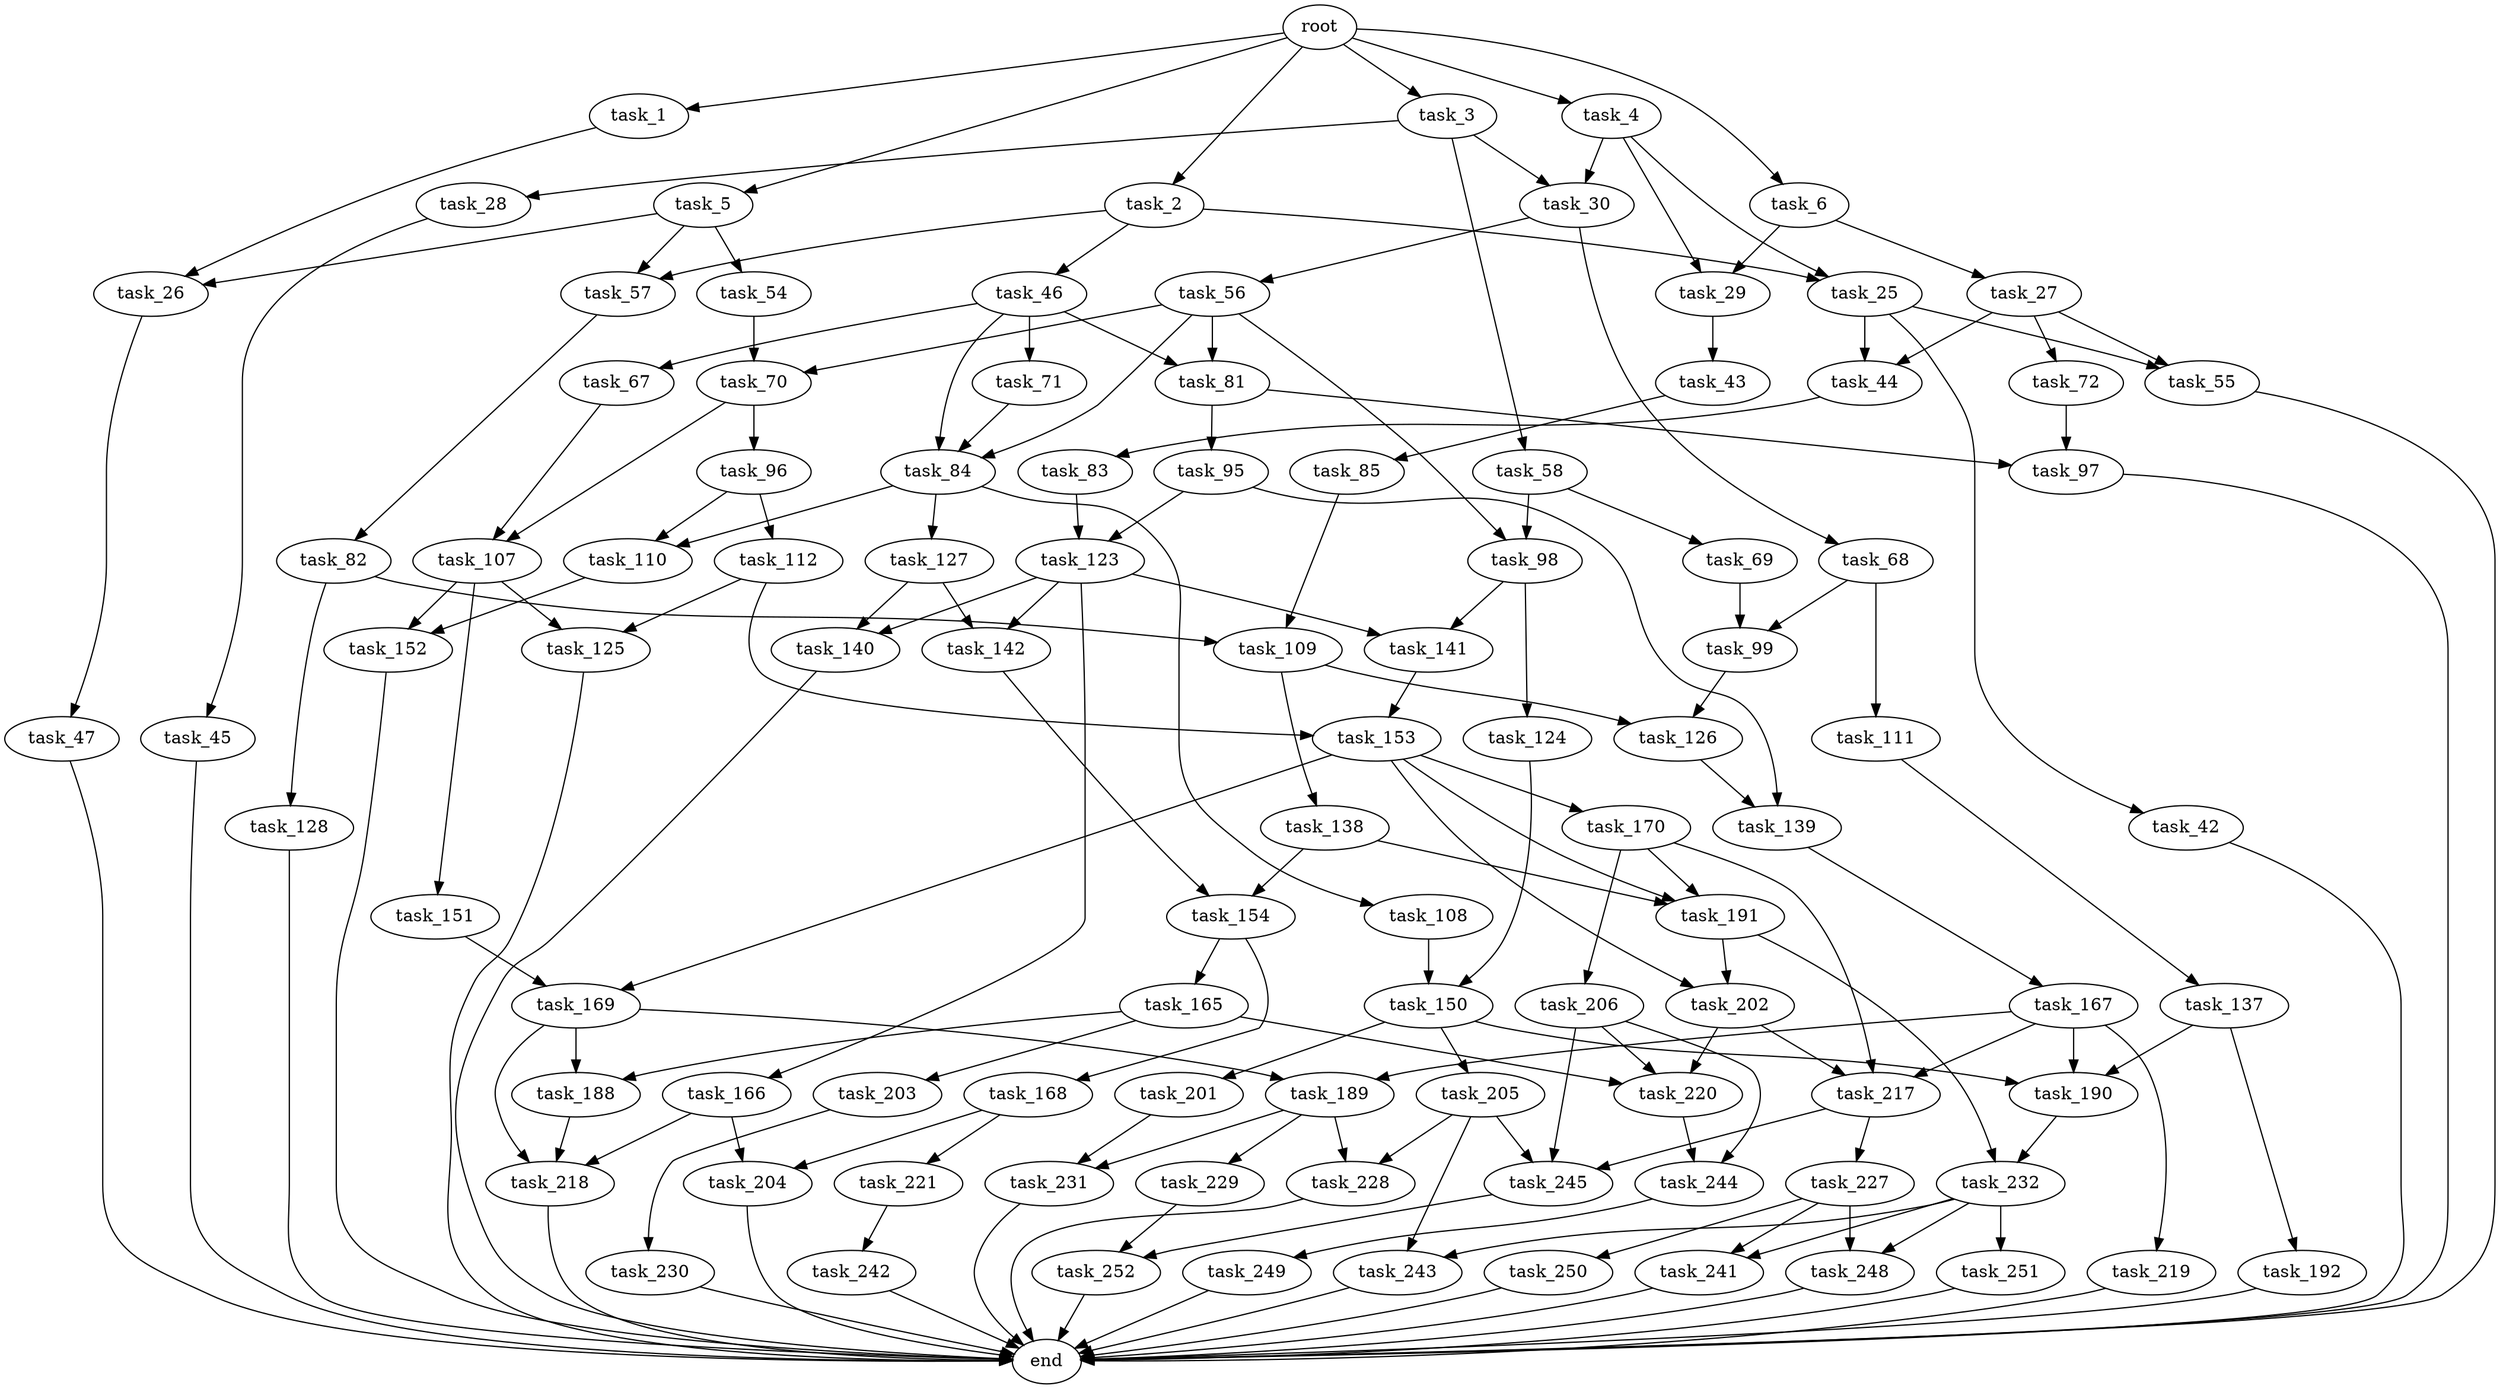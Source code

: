 digraph G {
  root [size="0.000000"];
  task_1 [size="134217728000.000000"];
  task_2 [size="68719476736.000000"];
  task_3 [size="368293445632.000000"];
  task_4 [size="368293445632.000000"];
  task_5 [size="50987548998.000000"];
  task_6 [size="279492181537.000000"];
  task_25 [size="198129773680.000000"];
  task_26 [size="1539319878.000000"];
  task_27 [size="134217728000.000000"];
  task_28 [size="782757789696.000000"];
  task_29 [size="7370148238.000000"];
  task_30 [size="3934855466.000000"];
  task_42 [size="28991029248.000000"];
  task_43 [size="113379851366.000000"];
  task_44 [size="231928233984.000000"];
  task_45 [size="726615450594.000000"];
  task_46 [size="428605015964.000000"];
  task_47 [size="28991029248.000000"];
  task_54 [size="8589934592.000000"];
  task_55 [size="8589934592.000000"];
  task_56 [size="7558260330.000000"];
  task_57 [size="8589934592.000000"];
  task_58 [size="26387437543.000000"];
  task_67 [size="12058341029.000000"];
  task_68 [size="8589934592.000000"];
  task_69 [size="8589934592.000000"];
  task_70 [size="459048789225.000000"];
  task_71 [size="644738757296.000000"];
  task_72 [size="1040001850132.000000"];
  task_81 [size="1515131254.000000"];
  task_82 [size="1187438902.000000"];
  task_83 [size="13168262515.000000"];
  task_84 [size="754189744783.000000"];
  task_85 [size="134217728000.000000"];
  task_95 [size="113951266888.000000"];
  task_96 [size="274803619018.000000"];
  task_97 [size="44350726811.000000"];
  task_98 [size="419665302542.000000"];
  task_99 [size="17431348729.000000"];
  task_107 [size="134217728000.000000"];
  task_108 [size="5763604642.000000"];
  task_109 [size="549755813888.000000"];
  task_110 [size="134217728000.000000"];
  task_111 [size="2042166318.000000"];
  task_112 [size="26223799987.000000"];
  task_123 [size="12227905403.000000"];
  task_124 [size="3364669513.000000"];
  task_125 [size="42520407287.000000"];
  task_126 [size="11352942415.000000"];
  task_127 [size="39872561977.000000"];
  task_128 [size="2058405461.000000"];
  task_137 [size="134217728000.000000"];
  task_138 [size="231928233984.000000"];
  task_139 [size="255478669394.000000"];
  task_140 [size="8589934592.000000"];
  task_141 [size="368293445632.000000"];
  task_142 [size="29119005237.000000"];
  task_150 [size="782757789696.000000"];
  task_151 [size="8589934592.000000"];
  task_152 [size="368293445632.000000"];
  task_153 [size="12736934670.000000"];
  task_154 [size="134217728000.000000"];
  task_165 [size="456830919.000000"];
  task_166 [size="36600702591.000000"];
  task_167 [size="2257205055.000000"];
  task_168 [size="549755813888.000000"];
  task_169 [size="134217728000.000000"];
  task_170 [size="28991029248.000000"];
  task_188 [size="16700789068.000000"];
  task_189 [size="2505199760.000000"];
  task_190 [size="12646559001.000000"];
  task_191 [size="19357286463.000000"];
  task_192 [size="8589934592.000000"];
  task_201 [size="679362119.000000"];
  task_202 [size="837224351.000000"];
  task_203 [size="20890379441.000000"];
  task_204 [size="28991029248.000000"];
  task_205 [size="18252625169.000000"];
  task_206 [size="782757789696.000000"];
  task_217 [size="9277051841.000000"];
  task_218 [size="162418519304.000000"];
  task_219 [size="231928233984.000000"];
  task_220 [size="368293445632.000000"];
  task_221 [size="100489739854.000000"];
  task_227 [size="26255494945.000000"];
  task_228 [size="326250322505.000000"];
  task_229 [size="17026353341.000000"];
  task_230 [size="167179153011.000000"];
  task_231 [size="231928233984.000000"];
  task_232 [size="746066248403.000000"];
  task_241 [size="772799801472.000000"];
  task_242 [size="368293445632.000000"];
  task_243 [size="713734599416.000000"];
  task_244 [size="126246484656.000000"];
  task_245 [size="134217728000.000000"];
  task_248 [size="68719476736.000000"];
  task_249 [size="22572814124.000000"];
  task_250 [size="68719476736.000000"];
  task_251 [size="41398547957.000000"];
  task_252 [size="549755813888.000000"];
  end [size="0.000000"];

  root -> task_1 [size="1.000000"];
  root -> task_2 [size="1.000000"];
  root -> task_3 [size="1.000000"];
  root -> task_4 [size="1.000000"];
  root -> task_5 [size="1.000000"];
  root -> task_6 [size="1.000000"];
  task_1 -> task_26 [size="209715200.000000"];
  task_2 -> task_25 [size="134217728.000000"];
  task_2 -> task_46 [size="134217728.000000"];
  task_2 -> task_57 [size="134217728.000000"];
  task_3 -> task_28 [size="411041792.000000"];
  task_3 -> task_30 [size="411041792.000000"];
  task_3 -> task_58 [size="411041792.000000"];
  task_4 -> task_25 [size="411041792.000000"];
  task_4 -> task_29 [size="411041792.000000"];
  task_4 -> task_30 [size="411041792.000000"];
  task_5 -> task_26 [size="75497472.000000"];
  task_5 -> task_54 [size="75497472.000000"];
  task_5 -> task_57 [size="75497472.000000"];
  task_6 -> task_27 [size="536870912.000000"];
  task_6 -> task_29 [size="536870912.000000"];
  task_25 -> task_42 [size="301989888.000000"];
  task_25 -> task_44 [size="301989888.000000"];
  task_25 -> task_55 [size="301989888.000000"];
  task_26 -> task_47 [size="33554432.000000"];
  task_27 -> task_44 [size="209715200.000000"];
  task_27 -> task_55 [size="209715200.000000"];
  task_27 -> task_72 [size="209715200.000000"];
  task_28 -> task_45 [size="679477248.000000"];
  task_29 -> task_43 [size="209715200.000000"];
  task_30 -> task_56 [size="209715200.000000"];
  task_30 -> task_68 [size="209715200.000000"];
  task_42 -> end [size="1.000000"];
  task_43 -> task_85 [size="301989888.000000"];
  task_44 -> task_83 [size="301989888.000000"];
  task_45 -> end [size="1.000000"];
  task_46 -> task_67 [size="536870912.000000"];
  task_46 -> task_71 [size="536870912.000000"];
  task_46 -> task_81 [size="536870912.000000"];
  task_46 -> task_84 [size="536870912.000000"];
  task_47 -> end [size="1.000000"];
  task_54 -> task_70 [size="33554432.000000"];
  task_55 -> end [size="1.000000"];
  task_56 -> task_70 [size="301989888.000000"];
  task_56 -> task_81 [size="301989888.000000"];
  task_56 -> task_84 [size="301989888.000000"];
  task_56 -> task_98 [size="301989888.000000"];
  task_57 -> task_82 [size="33554432.000000"];
  task_58 -> task_69 [size="679477248.000000"];
  task_58 -> task_98 [size="679477248.000000"];
  task_67 -> task_107 [size="209715200.000000"];
  task_68 -> task_99 [size="33554432.000000"];
  task_68 -> task_111 [size="33554432.000000"];
  task_69 -> task_99 [size="33554432.000000"];
  task_70 -> task_96 [size="301989888.000000"];
  task_70 -> task_107 [size="301989888.000000"];
  task_71 -> task_84 [size="411041792.000000"];
  task_72 -> task_97 [size="838860800.000000"];
  task_81 -> task_95 [size="33554432.000000"];
  task_81 -> task_97 [size="33554432.000000"];
  task_82 -> task_109 [size="33554432.000000"];
  task_82 -> task_128 [size="33554432.000000"];
  task_83 -> task_123 [size="838860800.000000"];
  task_84 -> task_108 [size="536870912.000000"];
  task_84 -> task_110 [size="536870912.000000"];
  task_84 -> task_127 [size="536870912.000000"];
  task_85 -> task_109 [size="209715200.000000"];
  task_95 -> task_123 [size="411041792.000000"];
  task_95 -> task_139 [size="411041792.000000"];
  task_96 -> task_110 [size="209715200.000000"];
  task_96 -> task_112 [size="209715200.000000"];
  task_97 -> end [size="1.000000"];
  task_98 -> task_124 [size="301989888.000000"];
  task_98 -> task_141 [size="301989888.000000"];
  task_99 -> task_126 [size="411041792.000000"];
  task_107 -> task_125 [size="209715200.000000"];
  task_107 -> task_151 [size="209715200.000000"];
  task_107 -> task_152 [size="209715200.000000"];
  task_108 -> task_150 [size="411041792.000000"];
  task_109 -> task_126 [size="536870912.000000"];
  task_109 -> task_138 [size="536870912.000000"];
  task_110 -> task_152 [size="209715200.000000"];
  task_111 -> task_137 [size="33554432.000000"];
  task_112 -> task_125 [size="838860800.000000"];
  task_112 -> task_153 [size="838860800.000000"];
  task_123 -> task_140 [size="536870912.000000"];
  task_123 -> task_141 [size="536870912.000000"];
  task_123 -> task_142 [size="536870912.000000"];
  task_123 -> task_166 [size="536870912.000000"];
  task_124 -> task_150 [size="134217728.000000"];
  task_125 -> end [size="1.000000"];
  task_126 -> task_139 [size="301989888.000000"];
  task_127 -> task_140 [size="33554432.000000"];
  task_127 -> task_142 [size="33554432.000000"];
  task_128 -> end [size="1.000000"];
  task_137 -> task_190 [size="209715200.000000"];
  task_137 -> task_192 [size="209715200.000000"];
  task_138 -> task_154 [size="301989888.000000"];
  task_138 -> task_191 [size="301989888.000000"];
  task_139 -> task_167 [size="838860800.000000"];
  task_140 -> end [size="1.000000"];
  task_141 -> task_153 [size="411041792.000000"];
  task_142 -> task_154 [size="838860800.000000"];
  task_150 -> task_190 [size="679477248.000000"];
  task_150 -> task_201 [size="679477248.000000"];
  task_150 -> task_205 [size="679477248.000000"];
  task_151 -> task_169 [size="33554432.000000"];
  task_152 -> end [size="1.000000"];
  task_153 -> task_169 [size="536870912.000000"];
  task_153 -> task_170 [size="536870912.000000"];
  task_153 -> task_191 [size="536870912.000000"];
  task_153 -> task_202 [size="536870912.000000"];
  task_154 -> task_165 [size="209715200.000000"];
  task_154 -> task_168 [size="209715200.000000"];
  task_165 -> task_188 [size="33554432.000000"];
  task_165 -> task_203 [size="33554432.000000"];
  task_165 -> task_220 [size="33554432.000000"];
  task_166 -> task_204 [size="75497472.000000"];
  task_166 -> task_218 [size="75497472.000000"];
  task_167 -> task_189 [size="75497472.000000"];
  task_167 -> task_190 [size="75497472.000000"];
  task_167 -> task_217 [size="75497472.000000"];
  task_167 -> task_219 [size="75497472.000000"];
  task_168 -> task_204 [size="536870912.000000"];
  task_168 -> task_221 [size="536870912.000000"];
  task_169 -> task_188 [size="209715200.000000"];
  task_169 -> task_189 [size="209715200.000000"];
  task_169 -> task_218 [size="209715200.000000"];
  task_170 -> task_191 [size="75497472.000000"];
  task_170 -> task_206 [size="75497472.000000"];
  task_170 -> task_217 [size="75497472.000000"];
  task_188 -> task_218 [size="33554432.000000"];
  task_189 -> task_228 [size="209715200.000000"];
  task_189 -> task_229 [size="209715200.000000"];
  task_189 -> task_231 [size="209715200.000000"];
  task_190 -> task_232 [size="536870912.000000"];
  task_191 -> task_202 [size="33554432.000000"];
  task_191 -> task_232 [size="33554432.000000"];
  task_192 -> end [size="1.000000"];
  task_201 -> task_231 [size="75497472.000000"];
  task_202 -> task_217 [size="33554432.000000"];
  task_202 -> task_220 [size="33554432.000000"];
  task_203 -> task_230 [size="536870912.000000"];
  task_204 -> end [size="1.000000"];
  task_205 -> task_228 [size="301989888.000000"];
  task_205 -> task_243 [size="301989888.000000"];
  task_205 -> task_245 [size="301989888.000000"];
  task_206 -> task_220 [size="679477248.000000"];
  task_206 -> task_244 [size="679477248.000000"];
  task_206 -> task_245 [size="679477248.000000"];
  task_217 -> task_227 [size="209715200.000000"];
  task_217 -> task_245 [size="209715200.000000"];
  task_218 -> end [size="1.000000"];
  task_219 -> end [size="1.000000"];
  task_220 -> task_244 [size="411041792.000000"];
  task_221 -> task_242 [size="75497472.000000"];
  task_227 -> task_241 [size="679477248.000000"];
  task_227 -> task_248 [size="679477248.000000"];
  task_227 -> task_250 [size="679477248.000000"];
  task_228 -> end [size="1.000000"];
  task_229 -> task_252 [size="679477248.000000"];
  task_230 -> end [size="1.000000"];
  task_231 -> end [size="1.000000"];
  task_232 -> task_241 [size="536870912.000000"];
  task_232 -> task_243 [size="536870912.000000"];
  task_232 -> task_248 [size="536870912.000000"];
  task_232 -> task_251 [size="536870912.000000"];
  task_241 -> end [size="1.000000"];
  task_242 -> end [size="1.000000"];
  task_243 -> end [size="1.000000"];
  task_244 -> task_249 [size="301989888.000000"];
  task_245 -> task_252 [size="209715200.000000"];
  task_248 -> end [size="1.000000"];
  task_249 -> end [size="1.000000"];
  task_250 -> end [size="1.000000"];
  task_251 -> end [size="1.000000"];
  task_252 -> end [size="1.000000"];
}
